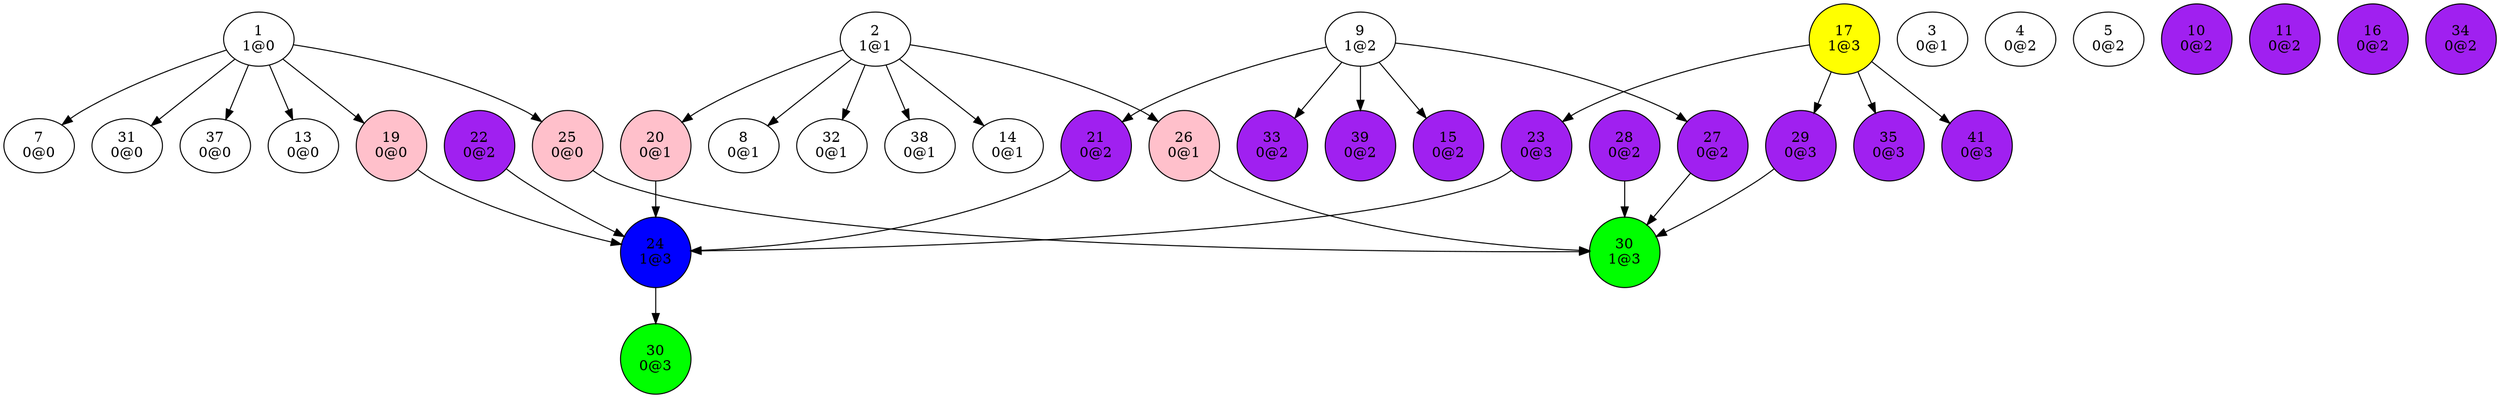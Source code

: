 digraph {
"1
1@0"->"7
0@0";
"1
1@0"->"13
0@0";
"1
1@0"->"19
0@0";
"1
1@0"->"25
0@0";
"1
1@0"->"31
0@0";
"1
1@0"->"37
0@0";
"2
1@1"->"8
0@1";
"2
1@1"->"14
0@1";
"2
1@1"->"20
0@1";
"2
1@1"->"26
0@1";
"2
1@1"->"32
0@1";
"2
1@1"->"38
0@1";
"3
0@1";
"4
0@2";
"5
0@2";
"7
0@0";
"8
0@1";
"9
1@2"->"15
0@2";
"9
1@2"->"21
0@2";
"9
1@2"->"27
0@2";
"9
1@2"->"33
0@2";
"9
1@2"->"39
0@2";
"10
0@2";
"11
0@2";
"13
0@0";
"14
0@1";
"15
0@2";
"16
0@2";
"17
1@3"->"23
0@3";
"17
1@3"->"29
0@3";
"17
1@3"->"35
0@3";
"17
1@3"->"41
0@3";
"19
0@0"->"24
1@3";
"20
0@1"->"24
1@3";
"21
0@2"->"24
1@3";
"22
0@2"->"24
1@3";
"23
0@3"->"24
1@3";
"24
1@3"->"30
0@3";
"25
0@0"->"30
1@3";
"26
0@1"->"30
1@3";
"27
0@2"->"30
1@3";
"28
0@2"->"30
1@3";
"29
0@3"->"30
1@3";
"30
0@3";
"30
1@3";
"31
0@0";
"32
0@1";
"33
0@2";
"34
0@2";
"35
0@3";
"37
0@0";
"38
0@1";
"39
0@2";
"41
0@3";
"10
0@2"[shape=circle, style=filled, fillcolor=purple];
"11
0@2"[shape=circle, style=filled, fillcolor=purple];
"15
0@2"[shape=circle, style=filled, fillcolor=purple];
"16
0@2"[shape=circle, style=filled, fillcolor=purple];
"17
1@3"[shape=circle, style=filled, fillcolor=yellow];
"19
0@0"[shape=circle, style=filled, fillcolor=pink];
"20
0@1"[shape=circle, style=filled, fillcolor=pink];
"21
0@2"[shape=circle, style=filled, fillcolor=purple];
"22
0@2"[shape=circle, style=filled, fillcolor=purple];
"23
0@3"[shape=circle, style=filled, fillcolor=purple];
"24
1@3"[shape=circle, style=filled, fillcolor=blue];
"25
0@0"[shape=circle, style=filled, fillcolor=pink];
"26
0@1"[shape=circle, style=filled, fillcolor=pink];
"27
0@2"[shape=circle, style=filled, fillcolor=purple];
"28
0@2"[shape=circle, style=filled, fillcolor=purple];
"29
0@3"[shape=circle, style=filled, fillcolor=purple];
"30
0@3"[shape=circle, style=filled, fillcolor=green];
"30
1@3"[shape=circle, style=filled, fillcolor=green];
"33
0@2"[shape=circle, style=filled, fillcolor=purple];
"34
0@2"[shape=circle, style=filled, fillcolor=purple];
"35
0@3"[shape=circle, style=filled, fillcolor=purple];
"39
0@2"[shape=circle, style=filled, fillcolor=purple];
"41
0@3"[shape=circle, style=filled, fillcolor=purple];
}